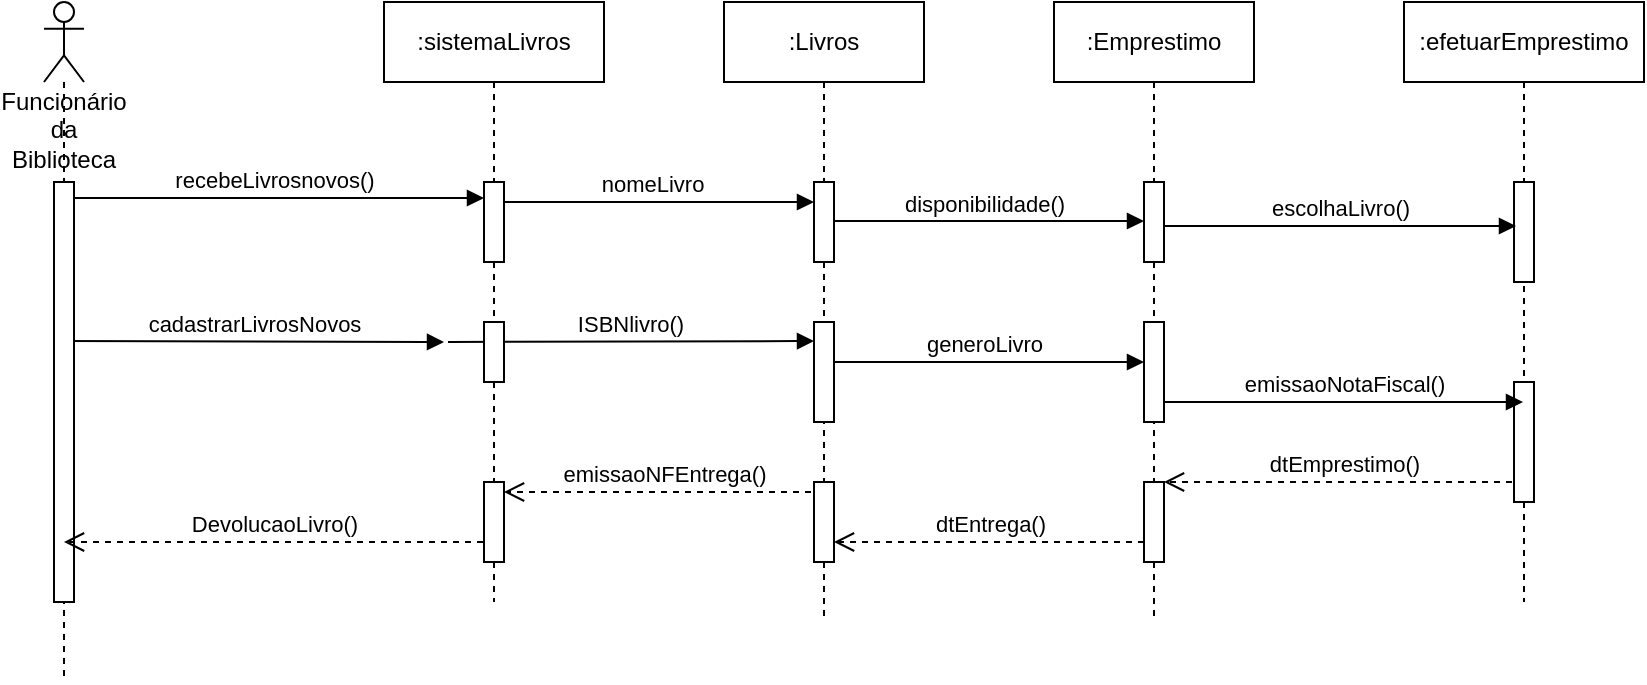 <mxfile version="13.8.8" type="github">
  <diagram id="8-qFMdN2M5BpMNW03hwC" name="Page-1">
    <mxGraphModel dx="900" dy="533" grid="1" gridSize="10" guides="1" tooltips="1" connect="1" arrows="1" fold="1" page="1" pageScale="1" pageWidth="1169" pageHeight="827" math="0" shadow="0">
      <root>
        <mxCell id="0" />
        <mxCell id="1" parent="0" />
        <mxCell id="RcH9cWTwy_EmR8gQbs1w-32" value="emissaoNFEntrega()" style="html=1;verticalAlign=bottom;endArrow=open;dashed=1;endSize=8;" edge="1" parent="1" source="RcH9cWTwy_EmR8gQbs1w-7">
          <mxGeometry relative="1" as="geometry">
            <mxPoint x="469.5" y="325" as="sourcePoint" />
            <mxPoint x="310" y="325" as="targetPoint" />
          </mxGeometry>
        </mxCell>
        <mxCell id="RcH9cWTwy_EmR8gQbs1w-29" value="dtEmprestimo()" style="html=1;verticalAlign=bottom;endArrow=open;dashed=1;endSize=8;exitX=0.5;exitY=0.833;exitDx=0;exitDy=0;exitPerimeter=0;" edge="1" parent="1" source="RcH9cWTwy_EmR8gQbs1w-26">
          <mxGeometry relative="1" as="geometry">
            <mxPoint x="810" y="320" as="sourcePoint" />
            <mxPoint x="640" y="320" as="targetPoint" />
          </mxGeometry>
        </mxCell>
        <mxCell id="RcH9cWTwy_EmR8gQbs1w-17" value="disponibilidade()" style="html=1;verticalAlign=bottom;endArrow=block;" edge="1" parent="1">
          <mxGeometry width="80" relative="1" as="geometry">
            <mxPoint x="470" y="189.5" as="sourcePoint" />
            <mxPoint x="630" y="189.5" as="targetPoint" />
          </mxGeometry>
        </mxCell>
        <mxCell id="RcH9cWTwy_EmR8gQbs1w-16" value="generoLivro" style="html=1;verticalAlign=bottom;endArrow=block;" edge="1" parent="1">
          <mxGeometry width="80" relative="1" as="geometry">
            <mxPoint x="470" y="260" as="sourcePoint" />
            <mxPoint x="630" y="260" as="targetPoint" />
          </mxGeometry>
        </mxCell>
        <mxCell id="RcH9cWTwy_EmR8gQbs1w-10" value="ISBNlivro()" style="html=1;verticalAlign=bottom;endArrow=block;" edge="1" parent="1">
          <mxGeometry width="80" relative="1" as="geometry">
            <mxPoint x="282" y="250" as="sourcePoint" />
            <mxPoint x="465" y="249.5" as="targetPoint" />
          </mxGeometry>
        </mxCell>
        <mxCell id="RcH9cWTwy_EmR8gQbs1w-9" value="nomeLivro" style="html=1;verticalAlign=bottom;endArrow=block;exitX=0.2;exitY=0.25;exitDx=0;exitDy=0;exitPerimeter=0;" edge="1" parent="1" source="RcH9cWTwy_EmR8gQbs1w-3" target="RcH9cWTwy_EmR8gQbs1w-8">
          <mxGeometry width="80" relative="1" as="geometry">
            <mxPoint x="330" y="178" as="sourcePoint" />
            <mxPoint x="460" y="178" as="targetPoint" />
          </mxGeometry>
        </mxCell>
        <mxCell id="RcH9cWTwy_EmR8gQbs1w-5" value="cadastrarLivrosNovos" style="html=1;verticalAlign=bottom;endArrow=block;" edge="1" parent="1">
          <mxGeometry width="80" relative="1" as="geometry">
            <mxPoint x="89.5" y="249.5" as="sourcePoint" />
            <mxPoint x="280" y="250" as="targetPoint" />
          </mxGeometry>
        </mxCell>
        <mxCell id="RcH9cWTwy_EmR8gQbs1w-2" value="recebeLivrosnovos()" style="html=1;verticalAlign=bottom;endArrow=block;entryX=0;entryY=0.2;entryDx=0;entryDy=0;entryPerimeter=0;" edge="1" parent="1" source="YvCRl8Iy_vgOIxh5A2Na-1" target="RcH9cWTwy_EmR8gQbs1w-3">
          <mxGeometry width="80" relative="1" as="geometry">
            <mxPoint x="130" y="180" as="sourcePoint" />
            <mxPoint x="230" y="183" as="targetPoint" />
          </mxGeometry>
        </mxCell>
        <mxCell id="YvCRl8Iy_vgOIxh5A2Na-1" value="Funcionário da Biblioteca" style="shape=umlLifeline;participant=umlActor;perimeter=lifelinePerimeter;whiteSpace=wrap;html=1;container=1;collapsible=0;recursiveResize=0;verticalAlign=top;spacingTop=36;outlineConnect=0;" parent="1" vertex="1">
          <mxGeometry x="80" y="80" width="20" height="340" as="geometry" />
        </mxCell>
        <mxCell id="RcH9cWTwy_EmR8gQbs1w-4" value="" style="html=1;points=[];perimeter=orthogonalPerimeter;" vertex="1" parent="YvCRl8Iy_vgOIxh5A2Na-1">
          <mxGeometry x="5" y="90" width="10" height="210" as="geometry" />
        </mxCell>
        <mxCell id="RcH9cWTwy_EmR8gQbs1w-1" value=":sistemaLivros" style="shape=umlLifeline;perimeter=lifelinePerimeter;whiteSpace=wrap;html=1;container=1;collapsible=0;recursiveResize=0;outlineConnect=0;" vertex="1" parent="1">
          <mxGeometry x="250" y="80" width="110" height="300" as="geometry" />
        </mxCell>
        <mxCell id="RcH9cWTwy_EmR8gQbs1w-3" value="" style="html=1;points=[];perimeter=orthogonalPerimeter;" vertex="1" parent="RcH9cWTwy_EmR8gQbs1w-1">
          <mxGeometry x="50" y="90" width="10" height="40" as="geometry" />
        </mxCell>
        <mxCell id="RcH9cWTwy_EmR8gQbs1w-6" value="" style="html=1;points=[];perimeter=orthogonalPerimeter;" vertex="1" parent="RcH9cWTwy_EmR8gQbs1w-1">
          <mxGeometry x="50" y="160" width="10" height="30" as="geometry" />
        </mxCell>
        <mxCell id="RcH9cWTwy_EmR8gQbs1w-33" value="" style="html=1;points=[];perimeter=orthogonalPerimeter;" vertex="1" parent="RcH9cWTwy_EmR8gQbs1w-1">
          <mxGeometry x="50" y="240" width="10" height="40" as="geometry" />
        </mxCell>
        <mxCell id="RcH9cWTwy_EmR8gQbs1w-7" value=":Livros" style="shape=umlLifeline;perimeter=lifelinePerimeter;whiteSpace=wrap;html=1;container=1;collapsible=0;recursiveResize=0;outlineConnect=0;" vertex="1" parent="1">
          <mxGeometry x="420" y="80" width="100" height="310" as="geometry" />
        </mxCell>
        <mxCell id="RcH9cWTwy_EmR8gQbs1w-8" value="" style="html=1;points=[];perimeter=orthogonalPerimeter;" vertex="1" parent="RcH9cWTwy_EmR8gQbs1w-7">
          <mxGeometry x="45" y="90" width="10" height="40" as="geometry" />
        </mxCell>
        <mxCell id="RcH9cWTwy_EmR8gQbs1w-11" value="" style="html=1;points=[];perimeter=orthogonalPerimeter;" vertex="1" parent="RcH9cWTwy_EmR8gQbs1w-7">
          <mxGeometry x="45" y="160" width="10" height="50" as="geometry" />
        </mxCell>
        <mxCell id="RcH9cWTwy_EmR8gQbs1w-31" value="" style="html=1;points=[];perimeter=orthogonalPerimeter;" vertex="1" parent="RcH9cWTwy_EmR8gQbs1w-7">
          <mxGeometry x="45" y="240" width="10" height="40" as="geometry" />
        </mxCell>
        <mxCell id="RcH9cWTwy_EmR8gQbs1w-12" value=":Emprestimo" style="shape=umlLifeline;perimeter=lifelinePerimeter;whiteSpace=wrap;html=1;container=1;collapsible=0;recursiveResize=0;outlineConnect=0;" vertex="1" parent="1">
          <mxGeometry x="585" y="80" width="100" height="310" as="geometry" />
        </mxCell>
        <mxCell id="RcH9cWTwy_EmR8gQbs1w-15" value="" style="html=1;points=[];perimeter=orthogonalPerimeter;" vertex="1" parent="RcH9cWTwy_EmR8gQbs1w-12">
          <mxGeometry x="45" y="160" width="10" height="50" as="geometry" />
        </mxCell>
        <mxCell id="RcH9cWTwy_EmR8gQbs1w-13" value="" style="html=1;points=[];perimeter=orthogonalPerimeter;" vertex="1" parent="RcH9cWTwy_EmR8gQbs1w-12">
          <mxGeometry x="45" y="90" width="10" height="40" as="geometry" />
        </mxCell>
        <mxCell id="RcH9cWTwy_EmR8gQbs1w-27" value="" style="html=1;points=[];perimeter=orthogonalPerimeter;" vertex="1" parent="RcH9cWTwy_EmR8gQbs1w-12">
          <mxGeometry x="45" y="240" width="10" height="40" as="geometry" />
        </mxCell>
        <mxCell id="RcH9cWTwy_EmR8gQbs1w-18" value=":efetuarEmprestimo" style="shape=umlLifeline;perimeter=lifelinePerimeter;whiteSpace=wrap;html=1;container=1;collapsible=0;recursiveResize=0;outlineConnect=0;" vertex="1" parent="1">
          <mxGeometry x="760" y="80" width="120" height="300" as="geometry" />
        </mxCell>
        <mxCell id="RcH9cWTwy_EmR8gQbs1w-19" value="" style="html=1;points=[];perimeter=orthogonalPerimeter;" vertex="1" parent="RcH9cWTwy_EmR8gQbs1w-18">
          <mxGeometry x="55" y="90" width="10" height="50" as="geometry" />
        </mxCell>
        <mxCell id="RcH9cWTwy_EmR8gQbs1w-26" value="" style="html=1;points=[];perimeter=orthogonalPerimeter;" vertex="1" parent="RcH9cWTwy_EmR8gQbs1w-18">
          <mxGeometry x="55" y="190" width="10" height="60" as="geometry" />
        </mxCell>
        <mxCell id="RcH9cWTwy_EmR8gQbs1w-24" value="escolhaLivro()" style="html=1;verticalAlign=bottom;endArrow=block;entryX=0.1;entryY=0.44;entryDx=0;entryDy=0;entryPerimeter=0;" edge="1" parent="1" target="RcH9cWTwy_EmR8gQbs1w-19">
          <mxGeometry width="80" relative="1" as="geometry">
            <mxPoint x="640" y="192" as="sourcePoint" />
            <mxPoint x="810" y="190" as="targetPoint" />
          </mxGeometry>
        </mxCell>
        <mxCell id="RcH9cWTwy_EmR8gQbs1w-25" value="emissaoNotaFiscal()" style="html=1;verticalAlign=bottom;endArrow=block;" edge="1" parent="1">
          <mxGeometry width="80" relative="1" as="geometry">
            <mxPoint x="640" y="280" as="sourcePoint" />
            <mxPoint x="819.5" y="280" as="targetPoint" />
          </mxGeometry>
        </mxCell>
        <mxCell id="RcH9cWTwy_EmR8gQbs1w-30" value="dtEntrega()" style="html=1;verticalAlign=bottom;endArrow=open;dashed=1;endSize=8;entryX=1;entryY=0.75;entryDx=0;entryDy=0;entryPerimeter=0;" edge="1" parent="1" source="RcH9cWTwy_EmR8gQbs1w-27" target="RcH9cWTwy_EmR8gQbs1w-31">
          <mxGeometry relative="1" as="geometry">
            <mxPoint x="655" y="329.98" as="sourcePoint" />
            <mxPoint x="475" y="330" as="targetPoint" />
          </mxGeometry>
        </mxCell>
        <mxCell id="RcH9cWTwy_EmR8gQbs1w-34" value="DevolucaoLivro()" style="html=1;verticalAlign=bottom;endArrow=open;dashed=1;endSize=8;" edge="1" parent="1" target="YvCRl8Iy_vgOIxh5A2Na-1">
          <mxGeometry relative="1" as="geometry">
            <mxPoint x="299.5" y="350" as="sourcePoint" />
            <mxPoint x="140" y="350" as="targetPoint" />
          </mxGeometry>
        </mxCell>
      </root>
    </mxGraphModel>
  </diagram>
</mxfile>
